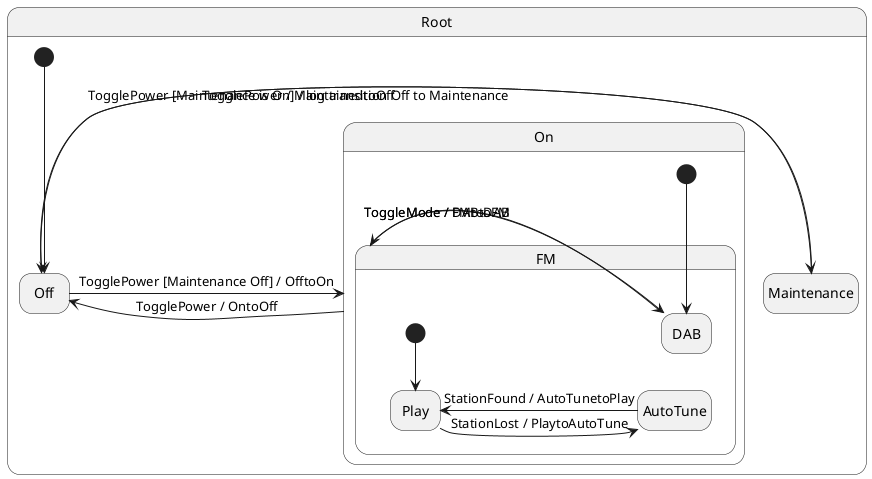 @startuml
hide empty description

state Root {
    [*] --> Off
    state Off
    Off -> Maintenance : TogglePower [Maintenance is On] / log transition Off to Maintenance
    Off -> On : TogglePower [Maintenance Off] / OfftoOn

    state Maintenance
    Maintenance -> Off : TogglePower / MaintainedtoOff

    state On {
        state FM {
            [*] --> Play
            state Play
            Play -> AutoTune : StationLost / PlaytoAutoTune

            state AutoTune
            AutoTune -> Play : StationFound / AutoTunetoPlay

            FM -> DAB : ToggleMode / FMtoDAB
}

        [*] --> DAB
        state DAB
        DAB -> FM : ToggleMode / DABtoFM

        On -> Off : TogglePower / OntoOff
}

}


@enduml
